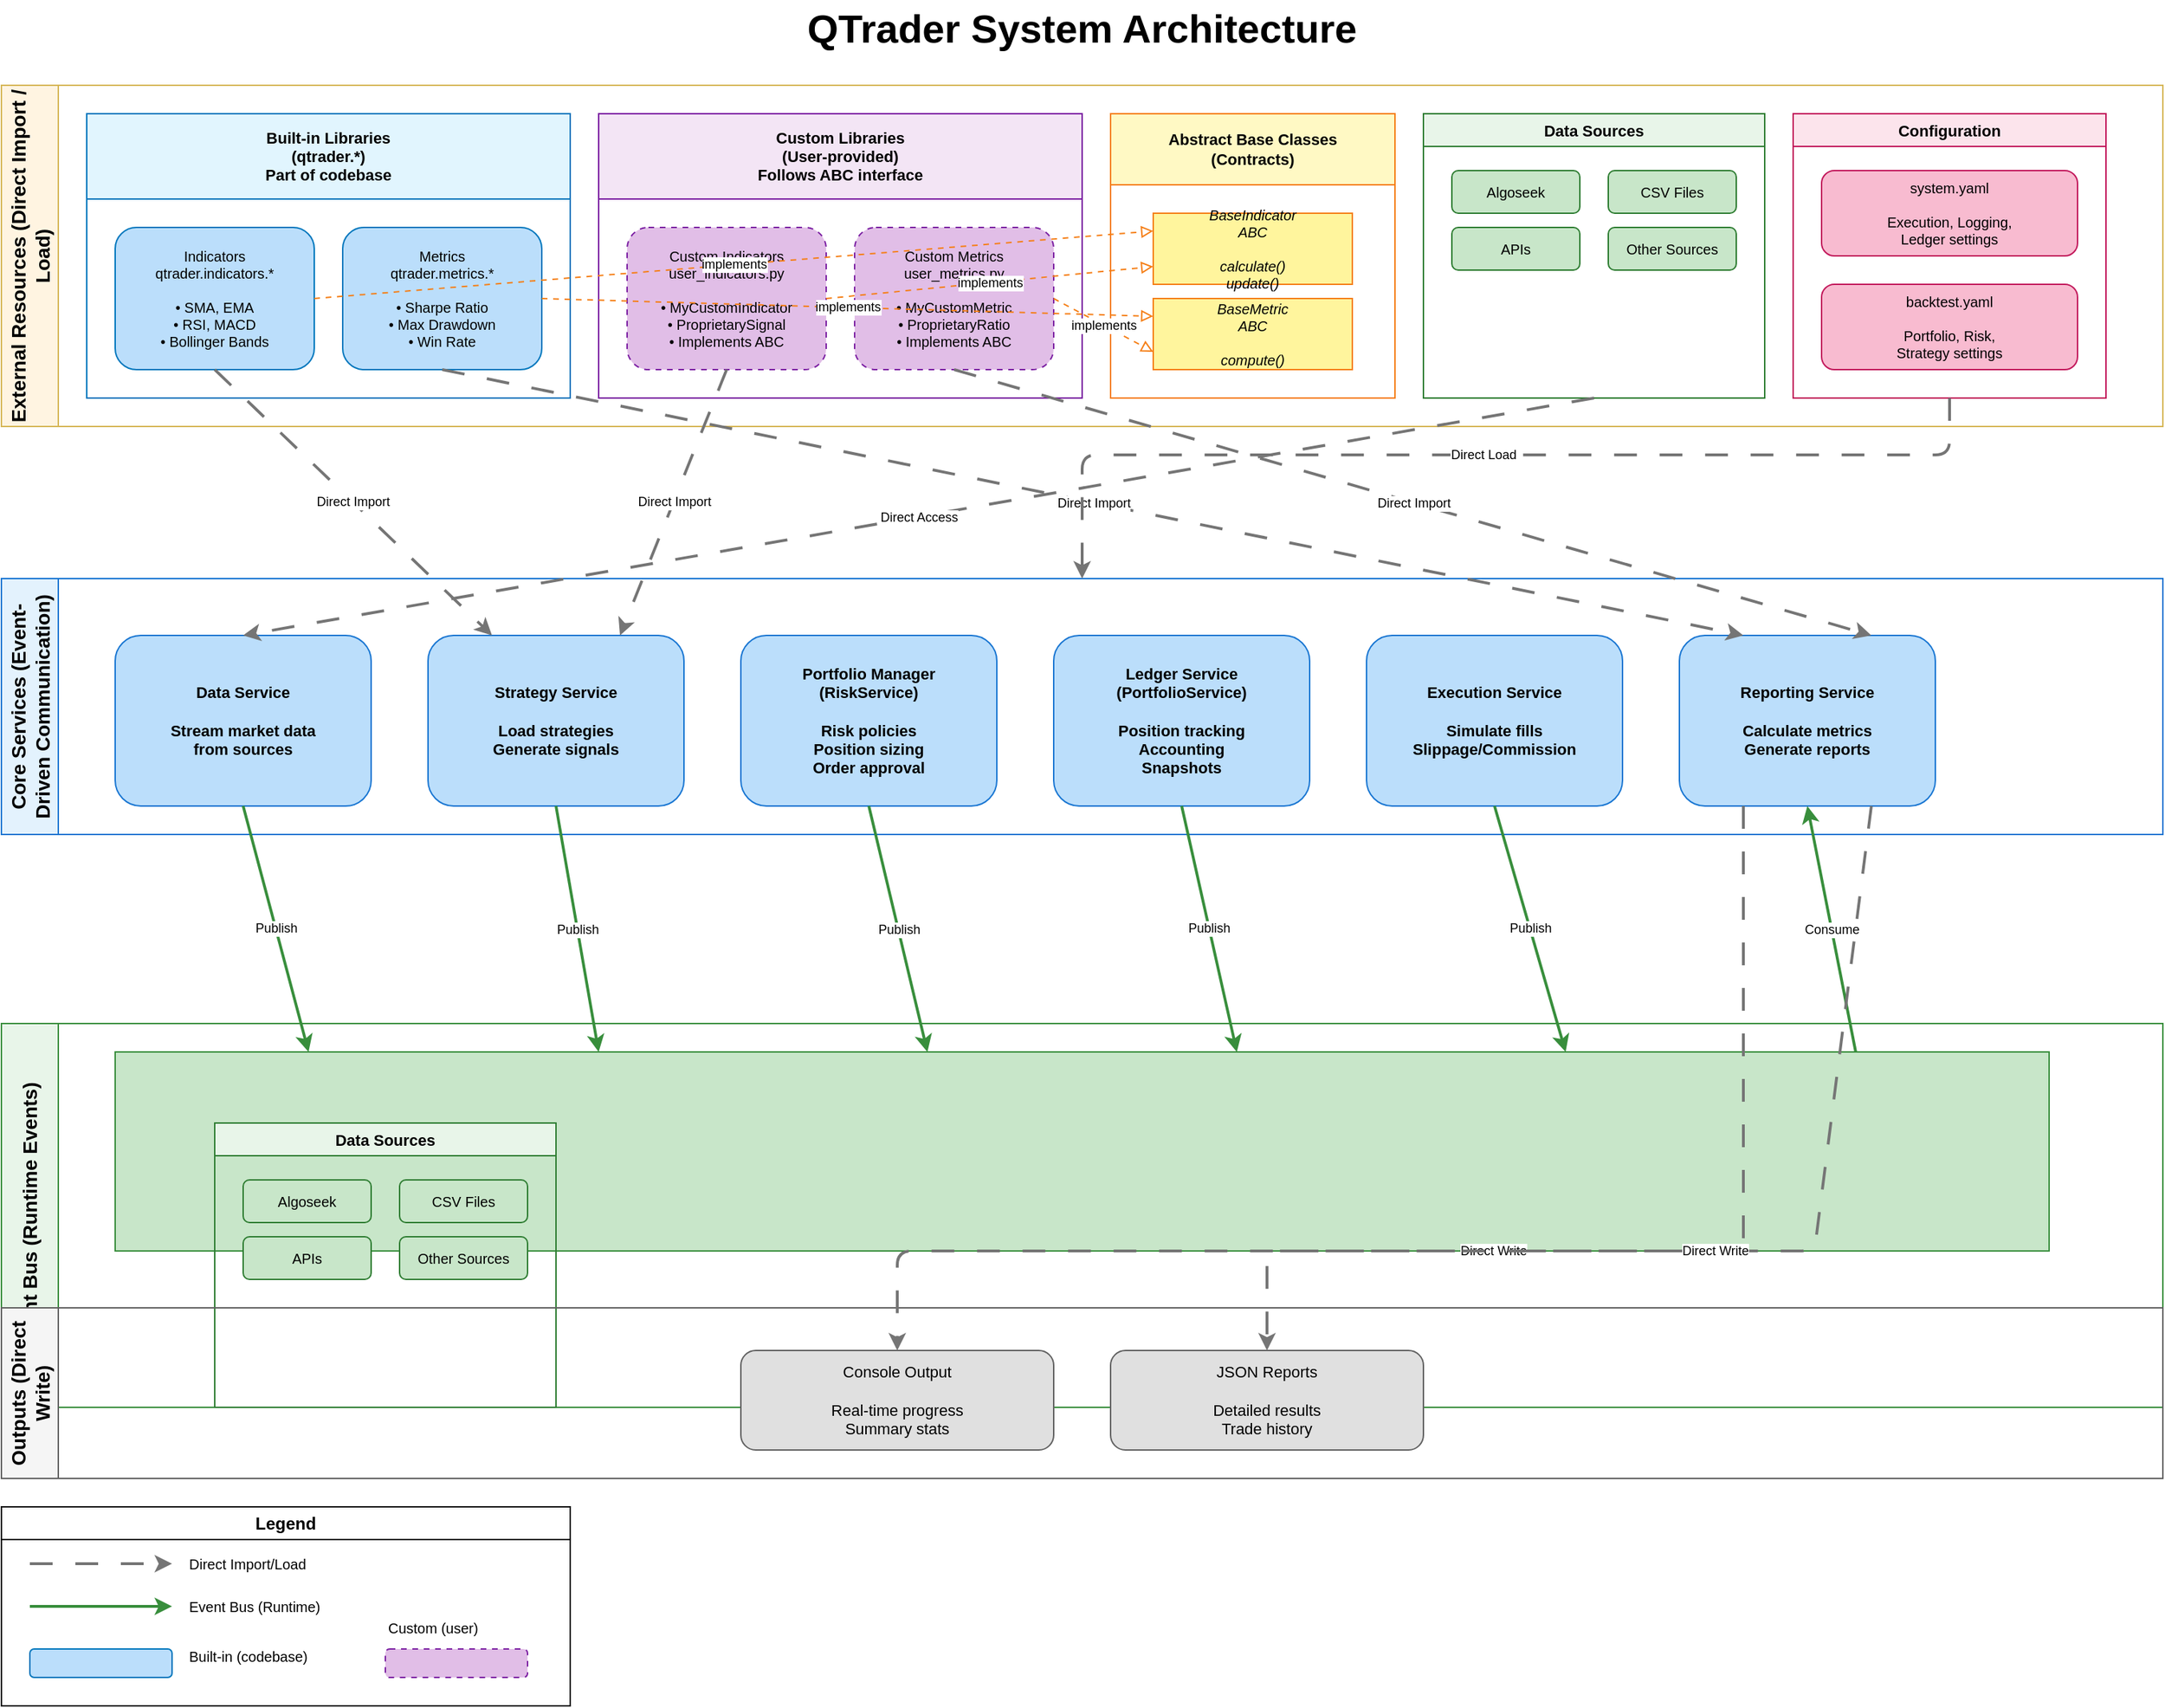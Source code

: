 <mxfile>
    <diagram id="system-architecture" name="QTrader System Architecture">
        <mxGraphModel dx="1946" dy="1334" grid="1" gridSize="10" guides="1" tooltips="1" connect="1" arrows="1" fold="1" page="1" pageScale="1" pageWidth="1600" pageHeight="1200" math="0" shadow="0">
            <root>
                <mxCell id="0"/>
                <mxCell id="1" parent="0"/>
                <mxCell id="title" value="QTrader System Architecture" style="text;html=1;strokeColor=none;fillColor=none;align=center;verticalAlign=middle;whiteSpace=wrap;rounded=0;fontSize=28;fontStyle=1" parent="1" vertex="1">
                    <mxGeometry x="600" y="20" width="400" height="40" as="geometry"/>
                </mxCell>
                <mxCell id="layer1-container" value="External Resources (Direct Import / Load)" style="swimlane;horizontal=0;whiteSpace=wrap;html=1;fillColor=#FFF4E1;strokeColor=#D6B656;fontSize=14;fontStyle=1;startSize=40;" parent="1" vertex="1">
                    <mxGeometry x="40" y="80" width="1520" height="240" as="geometry"/>
                </mxCell>
                <mxCell id="builtin-container" value="Built-in Libraries&#xa;(qtrader.*)&#xa;Part of codebase" style="swimlane;whiteSpace=wrap;html=1;fillColor=#E1F5FE;strokeColor=#0277BD;fontSize=11;fontStyle=1;startSize=60;" parent="layer1-container" vertex="1">
                    <mxGeometry x="60" y="20" width="340" height="200" as="geometry"/>
                </mxCell>
                <mxCell id="builtin-indicators" value="Indicators&#xa;qtrader.indicators.*&#xa;&#xa;• SMA, EMA&#xa;• RSI, MACD&#xa;• Bollinger Bands" style="rounded=1;whiteSpace=wrap;html=1;fillColor=#BBDEFB;strokeColor=#0277BD;fontSize=10;" parent="builtin-container" vertex="1">
                    <mxGeometry x="20" y="80" width="140" height="100" as="geometry"/>
                </mxCell>
                <mxCell id="builtin-metrics" value="Metrics&#xa;qtrader.metrics.*&#xa;&#xa;• Sharpe Ratio&#xa;• Max Drawdown&#xa;• Win Rate" style="rounded=1;whiteSpace=wrap;html=1;fillColor=#BBDEFB;strokeColor=#0277BD;fontSize=10;" parent="builtin-container" vertex="1">
                    <mxGeometry x="180" y="80" width="140" height="100" as="geometry"/>
                </mxCell>
                <mxCell id="custom-container" value="Custom Libraries&#xa;(User-provided)&#xa;Follows ABC interface" style="swimlane;whiteSpace=wrap;html=1;fillColor=#F3E5F5;strokeColor=#7B1FA2;fontSize=11;fontStyle=1;startSize=60;" parent="layer1-container" vertex="1">
                    <mxGeometry x="420" y="20" width="340" height="200" as="geometry"/>
                </mxCell>
                <mxCell id="custom-indicators" value="Custom Indicators&#xa;user_indicators.py&#xa;&#xa;• MyCustomIndicator&#xa;• ProprietarySignal&#xa;• Implements ABC" style="rounded=1;whiteSpace=wrap;html=1;fillColor=#E1BEE7;strokeColor=#7B1FA2;fontSize=10;dashed=1;dashPattern=4 4;" parent="custom-container" vertex="1">
                    <mxGeometry x="20" y="80" width="140" height="100" as="geometry"/>
                </mxCell>
                <mxCell id="custom-metrics" value="Custom Metrics&#xa;user_metrics.py&#xa;&#xa;• MyCustomMetric&#xa;• ProprietaryRatio&#xa;• Implements ABC" style="rounded=1;whiteSpace=wrap;html=1;fillColor=#E1BEE7;strokeColor=#7B1FA2;fontSize=10;dashed=1;dashPattern=4 4;" parent="custom-container" vertex="1">
                    <mxGeometry x="180" y="80" width="140" height="100" as="geometry"/>
                </mxCell>
                <mxCell id="abc-container" value="Abstract Base Classes&#xa;(Contracts)" style="swimlane;whiteSpace=wrap;html=1;fillColor=#FFF9C4;strokeColor=#F57F17;fontSize=11;fontStyle=1;startSize=50;" parent="layer1-container" vertex="1">
                    <mxGeometry x="780" y="20" width="200" height="200" as="geometry"/>
                </mxCell>
                <mxCell id="abc-indicator" value="BaseIndicator&#xa;ABC&#xa;&#xa;calculate()&#xa;update()" style="rounded=0;whiteSpace=wrap;html=1;fillColor=#FFF59D;strokeColor=#F57F17;fontSize=10;fontStyle=2;" parent="abc-container" vertex="1">
                    <mxGeometry x="30" y="70" width="140" height="50" as="geometry"/>
                </mxCell>
                <mxCell id="abc-metric" value="BaseMetric&#xa;ABC&#xa;&#xa;compute()" style="rounded=0;whiteSpace=wrap;html=1;fillColor=#FFF59D;strokeColor=#F57F17;fontSize=10;fontStyle=2;" parent="abc-container" vertex="1">
                    <mxGeometry x="30" y="130" width="140" height="50" as="geometry"/>
                </mxCell>
                <mxCell id="datasources-container" value="Data Sources" style="swimlane;whiteSpace=wrap;html=1;fillColor=#E8F5E9;strokeColor=#2E7D32;fontSize=11;fontStyle=1;" parent="layer1-container" vertex="1">
                    <mxGeometry x="1000" y="20" width="240" height="200" as="geometry"/>
                </mxCell>
                <mxCell id="ds-algoseek" value="Algoseek" style="rounded=1;whiteSpace=wrap;html=1;fillColor=#C8E6C9;strokeColor=#2E7D32;fontSize=10;" parent="datasources-container" vertex="1">
                    <mxGeometry x="20" y="40" width="90" height="30" as="geometry"/>
                </mxCell>
                <mxCell id="ds-csv" value="CSV Files" style="rounded=1;whiteSpace=wrap;html=1;fillColor=#C8E6C9;strokeColor=#2E7D32;fontSize=10;" parent="datasources-container" vertex="1">
                    <mxGeometry x="130" y="40" width="90" height="30" as="geometry"/>
                </mxCell>
                <mxCell id="ds-api" value="APIs" style="rounded=1;whiteSpace=wrap;html=1;fillColor=#C8E6C9;strokeColor=#2E7D32;fontSize=10;" parent="datasources-container" vertex="1">
                    <mxGeometry x="20" y="80" width="90" height="30" as="geometry"/>
                </mxCell>
                <mxCell id="ds-other" value="Other Sources" style="rounded=1;whiteSpace=wrap;html=1;fillColor=#C8E6C9;strokeColor=#2E7D32;fontSize=10;" parent="datasources-container" vertex="1">
                    <mxGeometry x="130" y="80" width="90" height="30" as="geometry"/>
                </mxCell>
                <mxCell id="config-container" value="Configuration" style="swimlane;whiteSpace=wrap;html=1;fillColor=#FCE4EC;strokeColor=#C2185B;fontSize=11;fontStyle=1;" parent="layer1-container" vertex="1">
                    <mxGeometry x="1260" y="20" width="220" height="200" as="geometry"/>
                </mxCell>
                <mxCell id="config-system" value="system.yaml&#xa;&#xa;Execution, Logging,&#xa;Ledger settings" style="rounded=1;whiteSpace=wrap;html=1;fillColor=#F8BBD0;strokeColor=#C2185B;fontSize=10;" parent="config-container" vertex="1">
                    <mxGeometry x="20" y="40" width="180" height="60" as="geometry"/>
                </mxCell>
                <mxCell id="config-backtest" value="backtest.yaml&#xa;&#xa;Portfolio, Risk,&#xa;Strategy settings" style="rounded=1;whiteSpace=wrap;html=1;fillColor=#F8BBD0;strokeColor=#C2185B;fontSize=10;" parent="config-container" vertex="1">
                    <mxGeometry x="20" y="120" width="180" height="60" as="geometry"/>
                </mxCell>
                <mxCell id="layer2-container" value="Core Services (Event-Driven Communication)" style="swimlane;horizontal=0;whiteSpace=wrap;html=1;fillColor=#E3F2FD;strokeColor=#1976D2;fontSize=14;fontStyle=1;startSize=40;" parent="1" vertex="1">
                    <mxGeometry x="40" y="427" width="1520" height="180" as="geometry"/>
                </mxCell>
                <mxCell id="service-data" value="Data Service&#xa;&#xa;Stream market data&#xa;from sources" style="rounded=1;whiteSpace=wrap;html=1;fillColor=#BBDEFB;strokeColor=#1976D2;fontSize=11;fontStyle=1;" parent="layer2-container" vertex="1">
                    <mxGeometry x="80" y="40" width="180" height="120" as="geometry"/>
                </mxCell>
                <mxCell id="service-strategy" value="Strategy Service&#xa;&#xa;Load strategies&#xa;Generate signals" style="rounded=1;whiteSpace=wrap;html=1;fillColor=#BBDEFB;strokeColor=#1976D2;fontSize=11;fontStyle=1;" parent="layer2-container" vertex="1">
                    <mxGeometry x="300" y="40" width="180" height="120" as="geometry"/>
                </mxCell>
                <mxCell id="service-portfolio" value="Portfolio Manager&#xa;(RiskService)&#xa;&#xa;Risk policies&#xa;Position sizing&#xa;Order approval" style="rounded=1;whiteSpace=wrap;html=1;fillColor=#BBDEFB;strokeColor=#1976D2;fontSize=11;fontStyle=1;" parent="layer2-container" vertex="1">
                    <mxGeometry x="520" y="40" width="180" height="120" as="geometry"/>
                </mxCell>
                <mxCell id="service-ledger" value="Ledger Service&#xa;(PortfolioService)&#xa;&#xa;Position tracking&#xa;Accounting&#xa;Snapshots" style="rounded=1;whiteSpace=wrap;html=1;fillColor=#BBDEFB;strokeColor=#1976D2;fontSize=11;fontStyle=1;" parent="layer2-container" vertex="1">
                    <mxGeometry x="740" y="40" width="180" height="120" as="geometry"/>
                </mxCell>
                <mxCell id="service-execution" value="Execution Service&#xa;&#xa;Simulate fills&#xa;Slippage/Commission" style="rounded=1;whiteSpace=wrap;html=1;fillColor=#BBDEFB;strokeColor=#1976D2;fontSize=11;fontStyle=1;" parent="layer2-container" vertex="1">
                    <mxGeometry x="960" y="40" width="180" height="120" as="geometry"/>
                </mxCell>
                <mxCell id="service-reporting" value="Reporting Service&#xa;&#xa;Calculate metrics&#xa;Generate reports" style="rounded=1;whiteSpace=wrap;html=1;fillColor=#BBDEFB;strokeColor=#1976D2;fontSize=11;fontStyle=1;" parent="layer2-container" vertex="1">
                    <mxGeometry x="1180" y="40" width="180" height="120" as="geometry"/>
                </mxCell>
                <mxCell id="layer3-container" value="Event Bus (Runtime Events)" style="swimlane;horizontal=0;whiteSpace=wrap;html=1;fillColor=#E8F5E9;strokeColor=#388E3C;fontSize=14;fontStyle=1;startSize=40;" parent="1" vertex="1">
                    <mxGeometry x="40" y="740" width="1520" height="270" as="geometry"/>
                </mxCell>
                <mxCell id="eventbus" value="" style="rounded=0;whiteSpace=wrap;html=1;fillColor=#C8E6C9;strokeColor=#388E3C;fontSize=11;align=left;verticalAlign=top;" parent="layer3-container" vertex="1">
                    <mxGeometry x="80" y="20" width="1360" height="140" as="geometry"/>
                </mxCell>
                <mxCell id="2" value="Data Sources" style="swimlane;whiteSpace=wrap;html=1;fillColor=#E8F5E9;strokeColor=#2E7D32;fontSize=11;fontStyle=1;" vertex="1" parent="layer3-container">
                    <mxGeometry x="150" y="70" width="240" height="200" as="geometry"/>
                </mxCell>
                <mxCell id="3" value="Algoseek" style="rounded=1;whiteSpace=wrap;html=1;fillColor=#C8E6C9;strokeColor=#2E7D32;fontSize=10;" vertex="1" parent="2">
                    <mxGeometry x="20" y="40" width="90" height="30" as="geometry"/>
                </mxCell>
                <mxCell id="4" value="CSV Files" style="rounded=1;whiteSpace=wrap;html=1;fillColor=#C8E6C9;strokeColor=#2E7D32;fontSize=10;" vertex="1" parent="2">
                    <mxGeometry x="130" y="40" width="90" height="30" as="geometry"/>
                </mxCell>
                <mxCell id="5" value="APIs" style="rounded=1;whiteSpace=wrap;html=1;fillColor=#C8E6C9;strokeColor=#2E7D32;fontSize=10;" vertex="1" parent="2">
                    <mxGeometry x="20" y="80" width="90" height="30" as="geometry"/>
                </mxCell>
                <mxCell id="6" value="Other Sources" style="rounded=1;whiteSpace=wrap;html=1;fillColor=#C8E6C9;strokeColor=#2E7D32;fontSize=10;" vertex="1" parent="2">
                    <mxGeometry x="130" y="80" width="90" height="30" as="geometry"/>
                </mxCell>
                <mxCell id="layer4-container" value="Outputs (Direct Write)" style="swimlane;horizontal=0;whiteSpace=wrap;html=1;fillColor=#F5F5F5;strokeColor=#616161;fontSize=14;fontStyle=1;startSize=40;" parent="1" vertex="1">
                    <mxGeometry x="40" y="940" width="1520" height="120" as="geometry"/>
                </mxCell>
                <mxCell id="output-console" value="Console Output&#xa;&#xa;Real-time progress&#xa;Summary stats" style="rounded=1;whiteSpace=wrap;html=1;fillColor=#E0E0E0;strokeColor=#616161;fontSize=11;" parent="layer4-container" vertex="1">
                    <mxGeometry x="520" y="30" width="220" height="70" as="geometry"/>
                </mxCell>
                <mxCell id="output-json" value="JSON Reports&#xa;&#xa;Detailed results&#xa;Trade history" style="rounded=1;whiteSpace=wrap;html=1;fillColor=#E0E0E0;strokeColor=#616161;fontSize=11;" parent="layer4-container" vertex="1">
                    <mxGeometry x="780" y="30" width="220" height="70" as="geometry"/>
                </mxCell>
                <mxCell id="legend-container" value="Legend" style="swimlane;whiteSpace=wrap;html=1;fillColor=#FFFFFF;strokeColor=#000000;fontSize=12;fontStyle=1;" parent="1" vertex="1">
                    <mxGeometry x="40" y="1080" width="400" height="140" as="geometry"/>
                </mxCell>
                <mxCell id="legend-direct" value="" style="endArrow=classic;html=1;strokeColor=#757575;strokeWidth=2;dashed=1;dashPattern=8 8;" parent="legend-container" edge="1">
                    <mxGeometry width="50" height="50" relative="1" as="geometry">
                        <mxPoint x="20" y="40" as="sourcePoint"/>
                        <mxPoint x="120" y="40" as="targetPoint"/>
                    </mxGeometry>
                </mxCell>
                <mxCell id="legend-direct-label" value="Direct Import/Load" style="text;html=1;strokeColor=none;fillColor=none;align=left;verticalAlign=middle;whiteSpace=wrap;rounded=0;fontSize=10;" parent="legend-container" vertex="1">
                    <mxGeometry x="130" y="30" width="120" height="20" as="geometry"/>
                </mxCell>
                <mxCell id="legend-event" value="" style="endArrow=classic;html=1;strokeColor=#388E3C;strokeWidth=2;" parent="legend-container" edge="1">
                    <mxGeometry width="50" height="50" relative="1" as="geometry">
                        <mxPoint x="20" y="70" as="sourcePoint"/>
                        <mxPoint x="120" y="70" as="targetPoint"/>
                    </mxGeometry>
                </mxCell>
                <mxCell id="legend-event-label" value="Event Bus (Runtime)" style="text;html=1;strokeColor=none;fillColor=none;align=left;verticalAlign=middle;whiteSpace=wrap;rounded=0;fontSize=10;" parent="legend-container" vertex="1">
                    <mxGeometry x="130" y="60" width="120" height="20" as="geometry"/>
                </mxCell>
                <mxCell id="legend-builtin" value="" style="rounded=1;whiteSpace=wrap;html=1;fillColor=#BBDEFB;strokeColor=#0277BD;fontSize=10;" parent="legend-container" vertex="1">
                    <mxGeometry x="20" y="100" width="100" height="20" as="geometry"/>
                </mxCell>
                <mxCell id="legend-builtin-label" value="Built-in (codebase)" style="text;html=1;strokeColor=none;fillColor=none;align=left;verticalAlign=middle;whiteSpace=wrap;rounded=0;fontSize=10;" parent="legend-container" vertex="1">
                    <mxGeometry x="130" y="95" width="120" height="20" as="geometry"/>
                </mxCell>
                <mxCell id="legend-custom" value="" style="rounded=1;whiteSpace=wrap;html=1;fillColor=#E1BEE7;strokeColor=#7B1FA2;fontSize=10;dashed=1;dashPattern=4 4;" parent="legend-container" vertex="1">
                    <mxGeometry x="270" y="100" width="100" height="20" as="geometry"/>
                </mxCell>
                <mxCell id="legend-custom-label" value="Custom (user)" style="text;html=1;strokeColor=none;fillColor=none;align=left;verticalAlign=middle;whiteSpace=wrap;rounded=0;fontSize=10;" parent="legend-container" vertex="1">
                    <mxGeometry x="270" y="75" width="100" height="20" as="geometry"/>
                </mxCell>
                <mxCell id="conn-indicators-strategy" value="Direct Import" style="endArrow=classic;html=1;strokeColor=#757575;strokeWidth=2;dashed=1;dashPattern=8 8;entryX=0.25;entryY=0;entryDx=0;entryDy=0;exitX=0.5;exitY=1;exitDx=0;exitDy=0;fontSize=9;" parent="1" source="builtin-indicators" target="service-strategy" edge="1">
                    <mxGeometry width="50" height="50" relative="1" as="geometry">
                        <mxPoint x="180" y="270" as="sourcePoint"/>
                        <mxPoint x="360" y="340" as="targetPoint"/>
                    </mxGeometry>
                </mxCell>
                <mxCell id="conn-custom-indicators-strategy" value="Direct Import" style="endArrow=classic;html=1;strokeColor=#757575;strokeWidth=2;dashed=1;dashPattern=8 8;entryX=0.75;entryY=0;entryDx=0;entryDy=0;exitX=0.5;exitY=1;exitDx=0;exitDy=0;fontSize=9;" parent="1" source="custom-indicators" target="service-strategy" edge="1">
                    <mxGeometry width="50" height="50" relative="1" as="geometry">
                        <mxPoint x="540" y="270" as="sourcePoint"/>
                        <mxPoint x="420" y="340" as="targetPoint"/>
                    </mxGeometry>
                </mxCell>
                <mxCell id="conn-metrics-reporting" value="Direct Import" style="endArrow=classic;html=1;strokeColor=#757575;strokeWidth=2;dashed=1;dashPattern=8 8;entryX=0.25;entryY=0;entryDx=0;entryDy=0;exitX=0.5;exitY=1;exitDx=0;exitDy=0;fontSize=9;" parent="1" source="builtin-metrics" target="service-reporting" edge="1">
                    <mxGeometry width="50" height="50" relative="1" as="geometry">
                        <mxPoint x="300" y="270" as="sourcePoint"/>
                        <mxPoint x="1220" y="340" as="targetPoint"/>
                    </mxGeometry>
                </mxCell>
                <mxCell id="conn-custom-metrics-reporting" value="Direct Import" style="endArrow=classic;html=1;strokeColor=#757575;strokeWidth=2;dashed=1;dashPattern=8 8;entryX=0.75;entryY=0;entryDx=0;entryDy=0;exitX=0.5;exitY=1;exitDx=0;exitDy=0;fontSize=9;" parent="1" source="custom-metrics" target="service-reporting" edge="1">
                    <mxGeometry width="50" height="50" relative="1" as="geometry">
                        <mxPoint x="720" y="270" as="sourcePoint"/>
                        <mxPoint x="1340" y="340" as="targetPoint"/>
                    </mxGeometry>
                </mxCell>
                <mxCell id="conn-datasources-data" value="Direct Access" style="endArrow=classic;html=1;strokeColor=#757575;strokeWidth=2;dashed=1;dashPattern=8 8;entryX=0.5;entryY=0;entryDx=0;entryDy=0;exitX=0.5;exitY=1;exitDx=0;exitDy=0;fontSize=9;" parent="1" source="datasources-container" target="service-data" edge="1">
                    <mxGeometry width="50" height="50" relative="1" as="geometry">
                        <mxPoint x="1120" y="270" as="sourcePoint"/>
                        <mxPoint x="170" y="340" as="targetPoint"/>
                    </mxGeometry>
                </mxCell>
                <mxCell id="conn-config-services" value="Direct Load" style="endArrow=classic;html=1;strokeColor=#757575;strokeWidth=2;dashed=1;dashPattern=8 8;exitX=0.5;exitY=1;exitDx=0;exitDy=0;fontSize=9;entryX=0.5;entryY=0;entryDx=0;entryDy=0;" parent="1" source="config-container" edge="1" target="layer2-container">
                    <mxGeometry width="50" height="50" relative="1" as="geometry">
                        <mxPoint x="1340" y="270" as="sourcePoint"/>
                        <mxPoint x="760" y="380" as="targetPoint"/>
                        <Array as="points">
                            <mxPoint x="1410" y="340"/>
                            <mxPoint x="800" y="340"/>
                        </Array>
                    </mxGeometry>
                </mxCell>
                <mxCell id="conn-data-eventbus" value="Publish" style="endArrow=classic;html=1;strokeColor=#388E3C;strokeWidth=2;exitX=0.5;exitY=1;exitDx=0;exitDy=0;entryX=0.1;entryY=0;entryDx=0;entryDy=0;entryPerimeter=0;fontSize=9;" parent="1" source="service-data" target="eventbus" edge="1">
                    <mxGeometry width="50" height="50" relative="1" as="geometry">
                        <mxPoint x="170" y="720" as="sourcePoint"/>
                        <mxPoint x="216" y="760" as="targetPoint"/>
                    </mxGeometry>
                </mxCell>
                <mxCell id="conn-strategy-eventbus" value="Publish" style="endArrow=classic;html=1;strokeColor=#388E3C;strokeWidth=2;exitX=0.5;exitY=1;exitDx=0;exitDy=0;entryX=0.25;entryY=0;entryDx=0;entryDy=0;fontSize=9;" parent="1" source="service-strategy" target="eventbus" edge="1">
                    <mxGeometry width="50" height="50" relative="1" as="geometry">
                        <mxPoint x="390" y="720" as="sourcePoint"/>
                        <mxPoint x="460" y="760" as="targetPoint"/>
                    </mxGeometry>
                </mxCell>
                <mxCell id="conn-portfolio-eventbus" value="Publish" style="endArrow=classic;html=1;strokeColor=#388E3C;strokeWidth=2;exitX=0.5;exitY=1;exitDx=0;exitDy=0;entryX=0.42;entryY=0;entryDx=0;entryDy=0;entryPerimeter=0;fontSize=9;" parent="1" source="service-portfolio" target="eventbus" edge="1">
                    <mxGeometry width="50" height="50" relative="1" as="geometry">
                        <mxPoint x="610" y="720" as="sourcePoint"/>
                        <mxPoint x="691" y="760" as="targetPoint"/>
                    </mxGeometry>
                </mxCell>
                <mxCell id="conn-ledger-eventbus" value="Publish" style="endArrow=classic;html=1;strokeColor=#388E3C;strokeWidth=2;exitX=0.5;exitY=1;exitDx=0;exitDy=0;entryX=0.58;entryY=0;entryDx=0;entryDy=0;entryPerimeter=0;fontSize=9;" parent="1" source="service-ledger" target="eventbus" edge="1">
                    <mxGeometry width="50" height="50" relative="1" as="geometry">
                        <mxPoint x="830" y="720" as="sourcePoint"/>
                        <mxPoint x="909" y="760" as="targetPoint"/>
                    </mxGeometry>
                </mxCell>
                <mxCell id="conn-execution-eventbus" value="Publish" style="endArrow=classic;html=1;strokeColor=#388E3C;strokeWidth=2;exitX=0.5;exitY=1;exitDx=0;exitDy=0;entryX=0.75;entryY=0;entryDx=0;entryDy=0;fontSize=9;" parent="1" source="service-execution" target="eventbus" edge="1">
                    <mxGeometry width="50" height="50" relative="1" as="geometry">
                        <mxPoint x="1050" y="720" as="sourcePoint"/>
                        <mxPoint x="1140" y="760" as="targetPoint"/>
                    </mxGeometry>
                </mxCell>
                <mxCell id="conn-eventbus-reporting" value="Consume" style="endArrow=classic;html=1;strokeColor=#388E3C;strokeWidth=2;exitX=0.9;exitY=0;exitDx=0;exitDy=0;exitPerimeter=0;entryX=0.5;entryY=1;entryDx=0;entryDy=0;fontSize=9;" parent="1" source="eventbus" target="service-reporting" edge="1">
                    <mxGeometry width="50" height="50" relative="1" as="geometry">
                        <mxPoint x="1344" y="760" as="sourcePoint"/>
                        <mxPoint x="1270" y="720" as="targetPoint"/>
                    </mxGeometry>
                </mxCell>
                <mxCell id="conn-reporting-console" value="Direct Write" style="endArrow=classic;html=1;strokeColor=#757575;strokeWidth=2;dashed=1;dashPattern=8 8;exitX=0.25;exitY=1;exitDx=0;exitDy=0;entryX=0.5;entryY=0;entryDx=0;entryDy=0;fontSize=9;" parent="1" source="service-reporting" target="output-console" edge="1">
                    <mxGeometry width="50" height="50" relative="1" as="geometry">
                        <mxPoint x="1225" y="720" as="sourcePoint"/>
                        <mxPoint x="630" y="940" as="targetPoint"/>
                        <Array as="points">
                            <mxPoint x="1265" y="900"/>
                            <mxPoint x="670" y="900"/>
                        </Array>
                    </mxGeometry>
                </mxCell>
                <mxCell id="conn-reporting-json" value="Direct Write" style="endArrow=classic;html=1;strokeColor=#757575;strokeWidth=2;dashed=1;dashPattern=8 8;exitX=0.75;exitY=1;exitDx=0;exitDy=0;entryX=0.5;entryY=0;entryDx=0;entryDy=0;fontSize=9;" parent="1" source="service-reporting" target="output-json" edge="1">
                    <mxGeometry width="50" height="50" relative="1" as="geometry">
                        <mxPoint x="1315" y="720" as="sourcePoint"/>
                        <mxPoint x="890" y="940" as="targetPoint"/>
                        <Array as="points">
                            <mxPoint x="1315" y="900"/>
                            <mxPoint x="930" y="900"/>
                        </Array>
                    </mxGeometry>
                </mxCell>
                <mxCell id="conn-builtin-ind-abc" value="implements" style="endArrow=block;html=1;strokeColor=#F57F17;strokeWidth=1;dashed=1;dashPattern=4 4;exitX=1;exitY=0.5;exitDx=0;exitDy=0;entryX=0;entryY=0.25;entryDx=0;entryDy=0;fontSize=9;endFill=0;" parent="1" source="builtin-indicators" target="abc-indicator" edge="1">
                    <mxGeometry width="50" height="50" relative="1" as="geometry">
                        <mxPoint x="400" y="210" as="sourcePoint"/>
                        <mxPoint x="850" y="163" as="targetPoint"/>
                    </mxGeometry>
                </mxCell>
                <mxCell id="conn-custom-ind-abc" value="implements" style="endArrow=block;html=1;strokeColor=#F57F17;strokeWidth=1;dashed=1;dashPattern=4 4;exitX=1;exitY=0.5;exitDx=0;exitDy=0;entryX=0;entryY=0.75;entryDx=0;entryDy=0;fontSize=9;endFill=0;" parent="1" source="custom-indicators" target="abc-indicator" edge="1">
                    <mxGeometry width="50" height="50" relative="1" as="geometry">
                        <mxPoint x="760" y="210" as="sourcePoint"/>
                        <mxPoint x="850" y="175" as="targetPoint"/>
                    </mxGeometry>
                </mxCell>
                <mxCell id="conn-builtin-metric-abc" value="implements" style="endArrow=block;html=1;strokeColor=#F57F17;strokeWidth=1;dashed=1;dashPattern=4 4;exitX=1;exitY=0.5;exitDx=0;exitDy=0;entryX=0;entryY=0.25;entryDx=0;entryDy=0;fontSize=9;endFill=0;" parent="1" source="builtin-metrics" target="abc-metric" edge="1">
                    <mxGeometry width="50" height="50" relative="1" as="geometry">
                        <mxPoint x="400" y="250" as="sourcePoint"/>
                        <mxPoint x="850" y="223" as="targetPoint"/>
                    </mxGeometry>
                </mxCell>
                <mxCell id="conn-custom-metric-abc" value="implements" style="endArrow=block;html=1;strokeColor=#F57F17;strokeWidth=1;dashed=1;dashPattern=4 4;exitX=1;exitY=0.5;exitDx=0;exitDy=0;entryX=0;entryY=0.75;entryDx=0;entryDy=0;fontSize=9;endFill=0;" parent="1" source="custom-metrics" target="abc-metric" edge="1">
                    <mxGeometry width="50" height="50" relative="1" as="geometry">
                        <mxPoint x="760" y="250" as="sourcePoint"/>
                        <mxPoint x="850" y="235" as="targetPoint"/>
                    </mxGeometry>
                </mxCell>
            </root>
        </mxGraphModel>
    </diagram>
</mxfile>
